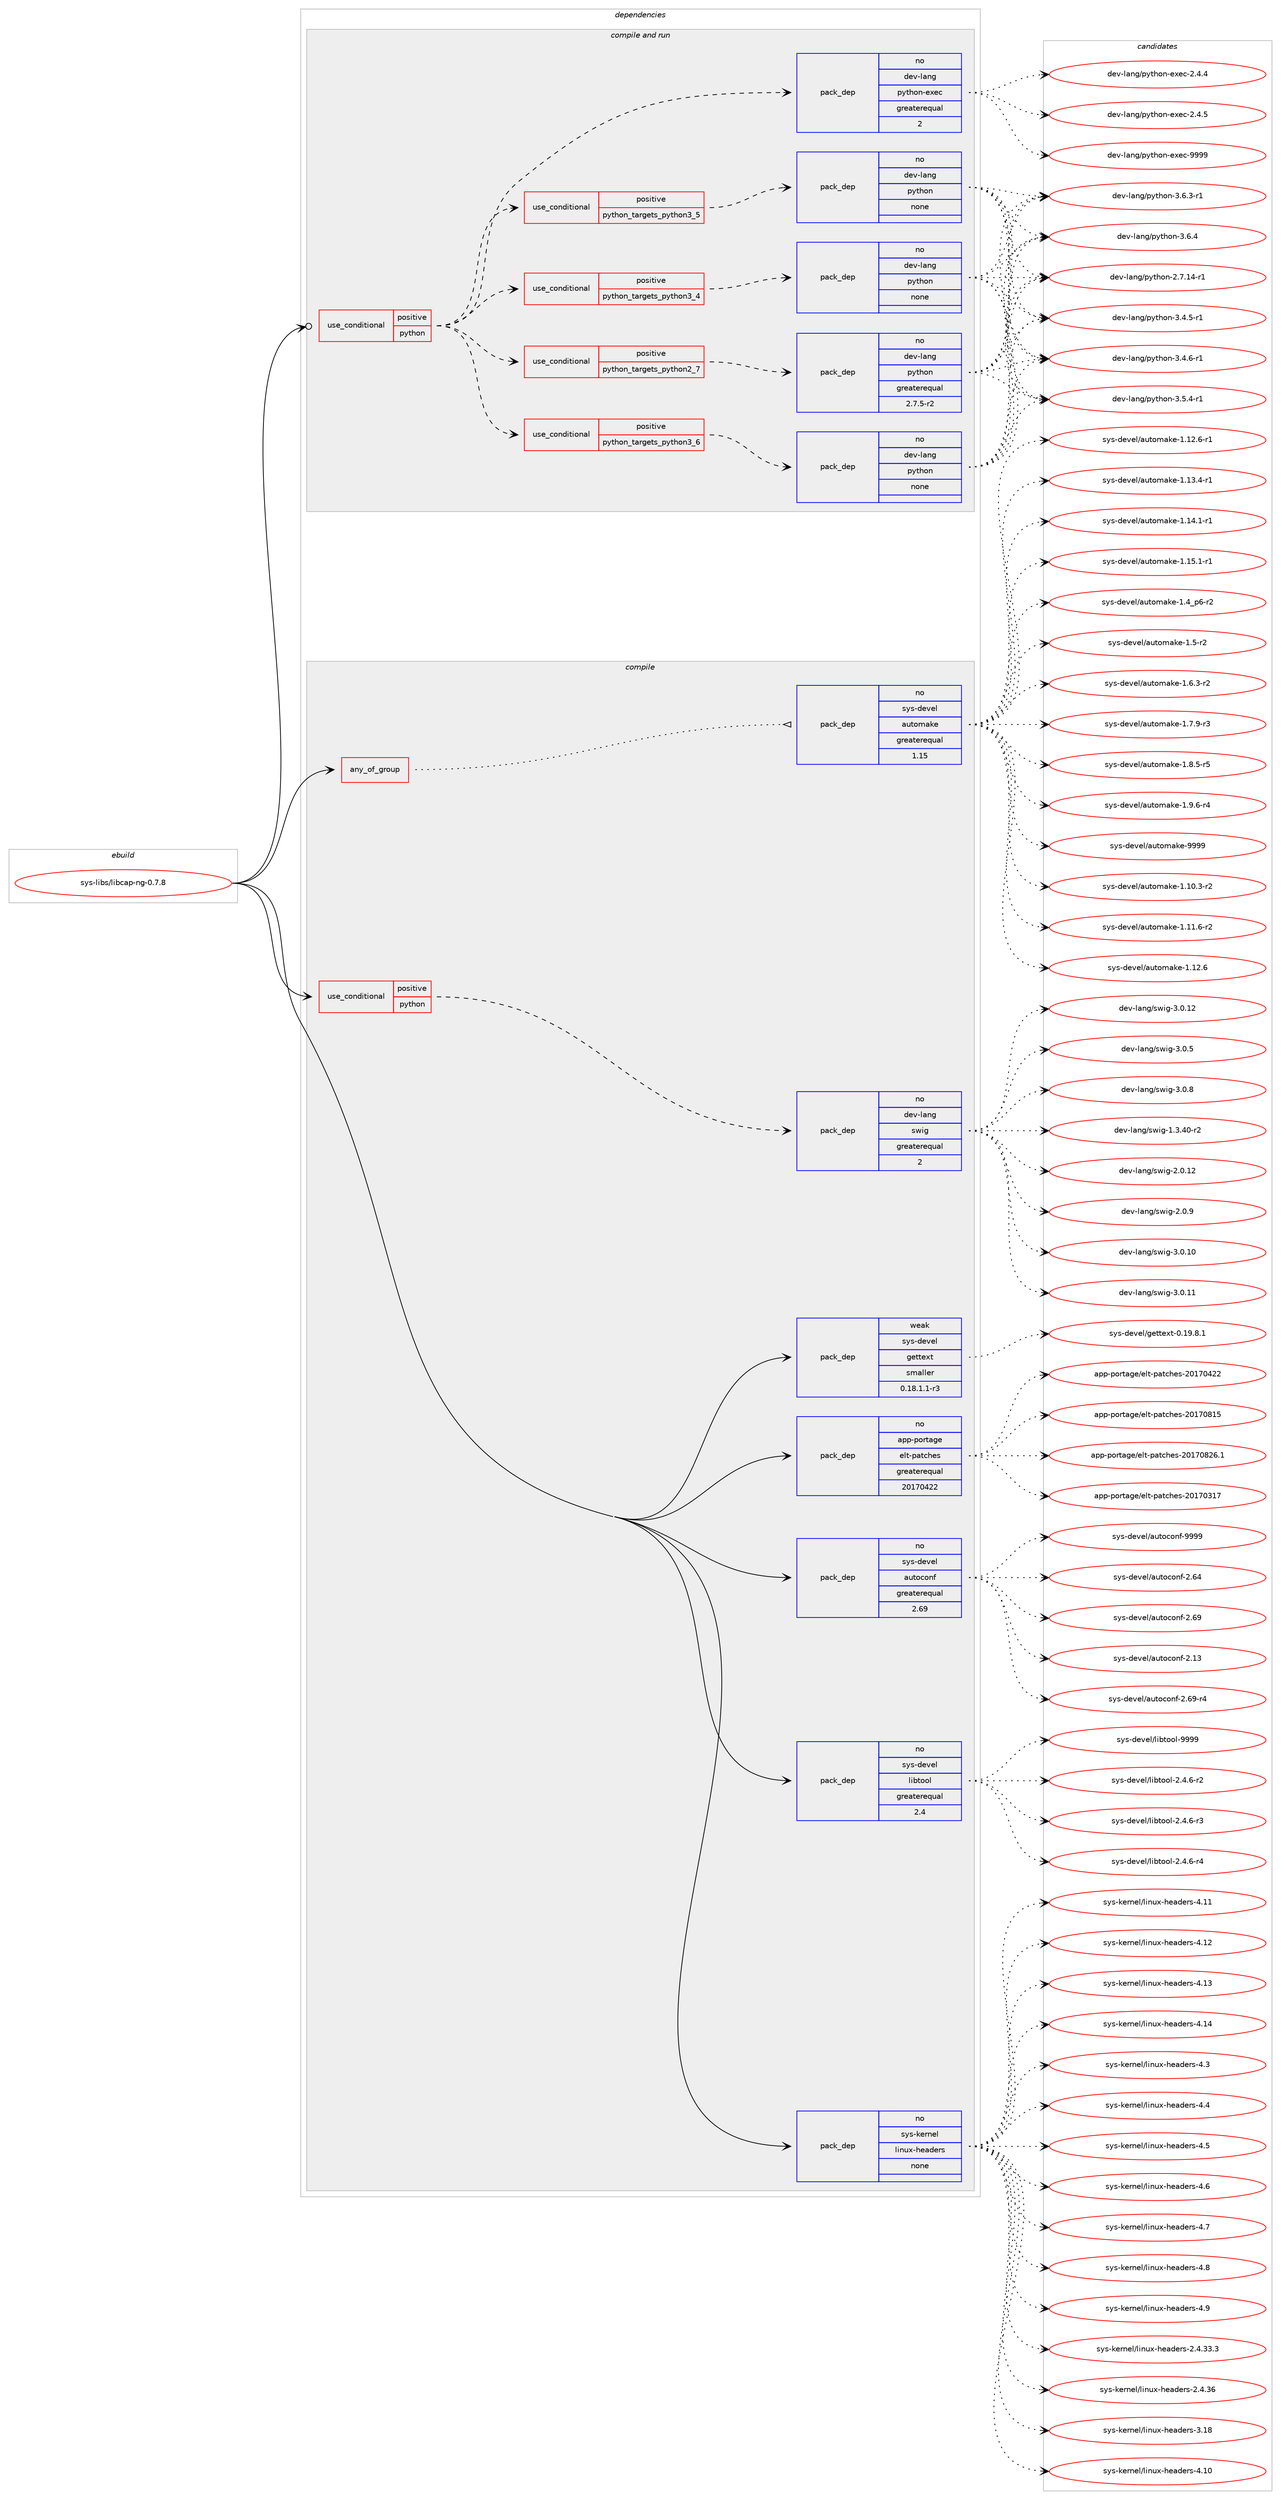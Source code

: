 digraph prolog {

# *************
# Graph options
# *************

newrank=true;
concentrate=true;
compound=true;
graph [rankdir=LR,fontname=Helvetica,fontsize=10,ranksep=1.5];#, ranksep=2.5, nodesep=0.2];
edge  [arrowhead=vee];
node  [fontname=Helvetica,fontsize=10];

# **********
# The ebuild
# **********

subgraph cluster_leftcol {
color=gray;
rank=same;
label=<<i>ebuild</i>>;
id [label="sys-libs/libcap-ng-0.7.8", color=red, width=4, href="../sys-libs/libcap-ng-0.7.8.svg"];
}

# ****************
# The dependencies
# ****************

subgraph cluster_midcol {
color=gray;
label=<<i>dependencies</i>>;
subgraph cluster_compile {
fillcolor="#eeeeee";
style=filled;
label=<<i>compile</i>>;
subgraph any30 {
dependency4830 [label=<<TABLE BORDER="0" CELLBORDER="1" CELLSPACING="0" CELLPADDING="4"><TR><TD CELLPADDING="10">any_of_group</TD></TR></TABLE>>, shape=none, color=red];subgraph pack4424 {
dependency4831 [label=<<TABLE BORDER="0" CELLBORDER="1" CELLSPACING="0" CELLPADDING="4" WIDTH="220"><TR><TD ROWSPAN="6" CELLPADDING="30">pack_dep</TD></TR><TR><TD WIDTH="110">no</TD></TR><TR><TD>sys-devel</TD></TR><TR><TD>automake</TD></TR><TR><TD>greaterequal</TD></TR><TR><TD>1.15</TD></TR></TABLE>>, shape=none, color=blue];
}
dependency4830:e -> dependency4831:w [weight=20,style="dotted",arrowhead="oinv"];
}
id:e -> dependency4830:w [weight=20,style="solid",arrowhead="vee"];
subgraph cond378 {
dependency4832 [label=<<TABLE BORDER="0" CELLBORDER="1" CELLSPACING="0" CELLPADDING="4"><TR><TD ROWSPAN="3" CELLPADDING="10">use_conditional</TD></TR><TR><TD>positive</TD></TR><TR><TD>python</TD></TR></TABLE>>, shape=none, color=red];
subgraph pack4425 {
dependency4833 [label=<<TABLE BORDER="0" CELLBORDER="1" CELLSPACING="0" CELLPADDING="4" WIDTH="220"><TR><TD ROWSPAN="6" CELLPADDING="30">pack_dep</TD></TR><TR><TD WIDTH="110">no</TD></TR><TR><TD>dev-lang</TD></TR><TR><TD>swig</TD></TR><TR><TD>greaterequal</TD></TR><TR><TD>2</TD></TR></TABLE>>, shape=none, color=blue];
}
dependency4832:e -> dependency4833:w [weight=20,style="dashed",arrowhead="vee"];
}
id:e -> dependency4832:w [weight=20,style="solid",arrowhead="vee"];
subgraph pack4426 {
dependency4834 [label=<<TABLE BORDER="0" CELLBORDER="1" CELLSPACING="0" CELLPADDING="4" WIDTH="220"><TR><TD ROWSPAN="6" CELLPADDING="30">pack_dep</TD></TR><TR><TD WIDTH="110">no</TD></TR><TR><TD>app-portage</TD></TR><TR><TD>elt-patches</TD></TR><TR><TD>greaterequal</TD></TR><TR><TD>20170422</TD></TR></TABLE>>, shape=none, color=blue];
}
id:e -> dependency4834:w [weight=20,style="solid",arrowhead="vee"];
subgraph pack4427 {
dependency4835 [label=<<TABLE BORDER="0" CELLBORDER="1" CELLSPACING="0" CELLPADDING="4" WIDTH="220"><TR><TD ROWSPAN="6" CELLPADDING="30">pack_dep</TD></TR><TR><TD WIDTH="110">no</TD></TR><TR><TD>sys-devel</TD></TR><TR><TD>autoconf</TD></TR><TR><TD>greaterequal</TD></TR><TR><TD>2.69</TD></TR></TABLE>>, shape=none, color=blue];
}
id:e -> dependency4835:w [weight=20,style="solid",arrowhead="vee"];
subgraph pack4428 {
dependency4836 [label=<<TABLE BORDER="0" CELLBORDER="1" CELLSPACING="0" CELLPADDING="4" WIDTH="220"><TR><TD ROWSPAN="6" CELLPADDING="30">pack_dep</TD></TR><TR><TD WIDTH="110">no</TD></TR><TR><TD>sys-devel</TD></TR><TR><TD>libtool</TD></TR><TR><TD>greaterequal</TD></TR><TR><TD>2.4</TD></TR></TABLE>>, shape=none, color=blue];
}
id:e -> dependency4836:w [weight=20,style="solid",arrowhead="vee"];
subgraph pack4429 {
dependency4837 [label=<<TABLE BORDER="0" CELLBORDER="1" CELLSPACING="0" CELLPADDING="4" WIDTH="220"><TR><TD ROWSPAN="6" CELLPADDING="30">pack_dep</TD></TR><TR><TD WIDTH="110">no</TD></TR><TR><TD>sys-kernel</TD></TR><TR><TD>linux-headers</TD></TR><TR><TD>none</TD></TR><TR><TD></TD></TR></TABLE>>, shape=none, color=blue];
}
id:e -> dependency4837:w [weight=20,style="solid",arrowhead="vee"];
subgraph pack4430 {
dependency4838 [label=<<TABLE BORDER="0" CELLBORDER="1" CELLSPACING="0" CELLPADDING="4" WIDTH="220"><TR><TD ROWSPAN="6" CELLPADDING="30">pack_dep</TD></TR><TR><TD WIDTH="110">weak</TD></TR><TR><TD>sys-devel</TD></TR><TR><TD>gettext</TD></TR><TR><TD>smaller</TD></TR><TR><TD>0.18.1.1-r3</TD></TR></TABLE>>, shape=none, color=blue];
}
id:e -> dependency4838:w [weight=20,style="solid",arrowhead="vee"];
}
subgraph cluster_compileandrun {
fillcolor="#eeeeee";
style=filled;
label=<<i>compile and run</i>>;
subgraph cond379 {
dependency4839 [label=<<TABLE BORDER="0" CELLBORDER="1" CELLSPACING="0" CELLPADDING="4"><TR><TD ROWSPAN="3" CELLPADDING="10">use_conditional</TD></TR><TR><TD>positive</TD></TR><TR><TD>python</TD></TR></TABLE>>, shape=none, color=red];
subgraph cond380 {
dependency4840 [label=<<TABLE BORDER="0" CELLBORDER="1" CELLSPACING="0" CELLPADDING="4"><TR><TD ROWSPAN="3" CELLPADDING="10">use_conditional</TD></TR><TR><TD>positive</TD></TR><TR><TD>python_targets_python2_7</TD></TR></TABLE>>, shape=none, color=red];
subgraph pack4431 {
dependency4841 [label=<<TABLE BORDER="0" CELLBORDER="1" CELLSPACING="0" CELLPADDING="4" WIDTH="220"><TR><TD ROWSPAN="6" CELLPADDING="30">pack_dep</TD></TR><TR><TD WIDTH="110">no</TD></TR><TR><TD>dev-lang</TD></TR><TR><TD>python</TD></TR><TR><TD>greaterequal</TD></TR><TR><TD>2.7.5-r2</TD></TR></TABLE>>, shape=none, color=blue];
}
dependency4840:e -> dependency4841:w [weight=20,style="dashed",arrowhead="vee"];
}
dependency4839:e -> dependency4840:w [weight=20,style="dashed",arrowhead="vee"];
subgraph cond381 {
dependency4842 [label=<<TABLE BORDER="0" CELLBORDER="1" CELLSPACING="0" CELLPADDING="4"><TR><TD ROWSPAN="3" CELLPADDING="10">use_conditional</TD></TR><TR><TD>positive</TD></TR><TR><TD>python_targets_python3_4</TD></TR></TABLE>>, shape=none, color=red];
subgraph pack4432 {
dependency4843 [label=<<TABLE BORDER="0" CELLBORDER="1" CELLSPACING="0" CELLPADDING="4" WIDTH="220"><TR><TD ROWSPAN="6" CELLPADDING="30">pack_dep</TD></TR><TR><TD WIDTH="110">no</TD></TR><TR><TD>dev-lang</TD></TR><TR><TD>python</TD></TR><TR><TD>none</TD></TR><TR><TD></TD></TR></TABLE>>, shape=none, color=blue];
}
dependency4842:e -> dependency4843:w [weight=20,style="dashed",arrowhead="vee"];
}
dependency4839:e -> dependency4842:w [weight=20,style="dashed",arrowhead="vee"];
subgraph cond382 {
dependency4844 [label=<<TABLE BORDER="0" CELLBORDER="1" CELLSPACING="0" CELLPADDING="4"><TR><TD ROWSPAN="3" CELLPADDING="10">use_conditional</TD></TR><TR><TD>positive</TD></TR><TR><TD>python_targets_python3_5</TD></TR></TABLE>>, shape=none, color=red];
subgraph pack4433 {
dependency4845 [label=<<TABLE BORDER="0" CELLBORDER="1" CELLSPACING="0" CELLPADDING="4" WIDTH="220"><TR><TD ROWSPAN="6" CELLPADDING="30">pack_dep</TD></TR><TR><TD WIDTH="110">no</TD></TR><TR><TD>dev-lang</TD></TR><TR><TD>python</TD></TR><TR><TD>none</TD></TR><TR><TD></TD></TR></TABLE>>, shape=none, color=blue];
}
dependency4844:e -> dependency4845:w [weight=20,style="dashed",arrowhead="vee"];
}
dependency4839:e -> dependency4844:w [weight=20,style="dashed",arrowhead="vee"];
subgraph cond383 {
dependency4846 [label=<<TABLE BORDER="0" CELLBORDER="1" CELLSPACING="0" CELLPADDING="4"><TR><TD ROWSPAN="3" CELLPADDING="10">use_conditional</TD></TR><TR><TD>positive</TD></TR><TR><TD>python_targets_python3_6</TD></TR></TABLE>>, shape=none, color=red];
subgraph pack4434 {
dependency4847 [label=<<TABLE BORDER="0" CELLBORDER="1" CELLSPACING="0" CELLPADDING="4" WIDTH="220"><TR><TD ROWSPAN="6" CELLPADDING="30">pack_dep</TD></TR><TR><TD WIDTH="110">no</TD></TR><TR><TD>dev-lang</TD></TR><TR><TD>python</TD></TR><TR><TD>none</TD></TR><TR><TD></TD></TR></TABLE>>, shape=none, color=blue];
}
dependency4846:e -> dependency4847:w [weight=20,style="dashed",arrowhead="vee"];
}
dependency4839:e -> dependency4846:w [weight=20,style="dashed",arrowhead="vee"];
subgraph pack4435 {
dependency4848 [label=<<TABLE BORDER="0" CELLBORDER="1" CELLSPACING="0" CELLPADDING="4" WIDTH="220"><TR><TD ROWSPAN="6" CELLPADDING="30">pack_dep</TD></TR><TR><TD WIDTH="110">no</TD></TR><TR><TD>dev-lang</TD></TR><TR><TD>python-exec</TD></TR><TR><TD>greaterequal</TD></TR><TR><TD>2</TD></TR></TABLE>>, shape=none, color=blue];
}
dependency4839:e -> dependency4848:w [weight=20,style="dashed",arrowhead="vee"];
}
id:e -> dependency4839:w [weight=20,style="solid",arrowhead="odotvee"];
}
subgraph cluster_run {
fillcolor="#eeeeee";
style=filled;
label=<<i>run</i>>;
}
}

# **************
# The candidates
# **************

subgraph cluster_choices {
rank=same;
color=gray;
label=<<i>candidates</i>>;

subgraph choice4424 {
color=black;
nodesep=1;
choice11512111545100101118101108479711711611110997107101454946494846514511450 [label="sys-devel/automake-1.10.3-r2", color=red, width=4,href="../sys-devel/automake-1.10.3-r2.svg"];
choice11512111545100101118101108479711711611110997107101454946494946544511450 [label="sys-devel/automake-1.11.6-r2", color=red, width=4,href="../sys-devel/automake-1.11.6-r2.svg"];
choice1151211154510010111810110847971171161111099710710145494649504654 [label="sys-devel/automake-1.12.6", color=red, width=4,href="../sys-devel/automake-1.12.6.svg"];
choice11512111545100101118101108479711711611110997107101454946495046544511449 [label="sys-devel/automake-1.12.6-r1", color=red, width=4,href="../sys-devel/automake-1.12.6-r1.svg"];
choice11512111545100101118101108479711711611110997107101454946495146524511449 [label="sys-devel/automake-1.13.4-r1", color=red, width=4,href="../sys-devel/automake-1.13.4-r1.svg"];
choice11512111545100101118101108479711711611110997107101454946495246494511449 [label="sys-devel/automake-1.14.1-r1", color=red, width=4,href="../sys-devel/automake-1.14.1-r1.svg"];
choice11512111545100101118101108479711711611110997107101454946495346494511449 [label="sys-devel/automake-1.15.1-r1", color=red, width=4,href="../sys-devel/automake-1.15.1-r1.svg"];
choice115121115451001011181011084797117116111109971071014549465295112544511450 [label="sys-devel/automake-1.4_p6-r2", color=red, width=4,href="../sys-devel/automake-1.4_p6-r2.svg"];
choice11512111545100101118101108479711711611110997107101454946534511450 [label="sys-devel/automake-1.5-r2", color=red, width=4,href="../sys-devel/automake-1.5-r2.svg"];
choice115121115451001011181011084797117116111109971071014549465446514511450 [label="sys-devel/automake-1.6.3-r2", color=red, width=4,href="../sys-devel/automake-1.6.3-r2.svg"];
choice115121115451001011181011084797117116111109971071014549465546574511451 [label="sys-devel/automake-1.7.9-r3", color=red, width=4,href="../sys-devel/automake-1.7.9-r3.svg"];
choice115121115451001011181011084797117116111109971071014549465646534511453 [label="sys-devel/automake-1.8.5-r5", color=red, width=4,href="../sys-devel/automake-1.8.5-r5.svg"];
choice115121115451001011181011084797117116111109971071014549465746544511452 [label="sys-devel/automake-1.9.6-r4", color=red, width=4,href="../sys-devel/automake-1.9.6-r4.svg"];
choice115121115451001011181011084797117116111109971071014557575757 [label="sys-devel/automake-9999", color=red, width=4,href="../sys-devel/automake-9999.svg"];
dependency4831:e -> choice11512111545100101118101108479711711611110997107101454946494846514511450:w [style=dotted,weight="100"];
dependency4831:e -> choice11512111545100101118101108479711711611110997107101454946494946544511450:w [style=dotted,weight="100"];
dependency4831:e -> choice1151211154510010111810110847971171161111099710710145494649504654:w [style=dotted,weight="100"];
dependency4831:e -> choice11512111545100101118101108479711711611110997107101454946495046544511449:w [style=dotted,weight="100"];
dependency4831:e -> choice11512111545100101118101108479711711611110997107101454946495146524511449:w [style=dotted,weight="100"];
dependency4831:e -> choice11512111545100101118101108479711711611110997107101454946495246494511449:w [style=dotted,weight="100"];
dependency4831:e -> choice11512111545100101118101108479711711611110997107101454946495346494511449:w [style=dotted,weight="100"];
dependency4831:e -> choice115121115451001011181011084797117116111109971071014549465295112544511450:w [style=dotted,weight="100"];
dependency4831:e -> choice11512111545100101118101108479711711611110997107101454946534511450:w [style=dotted,weight="100"];
dependency4831:e -> choice115121115451001011181011084797117116111109971071014549465446514511450:w [style=dotted,weight="100"];
dependency4831:e -> choice115121115451001011181011084797117116111109971071014549465546574511451:w [style=dotted,weight="100"];
dependency4831:e -> choice115121115451001011181011084797117116111109971071014549465646534511453:w [style=dotted,weight="100"];
dependency4831:e -> choice115121115451001011181011084797117116111109971071014549465746544511452:w [style=dotted,weight="100"];
dependency4831:e -> choice115121115451001011181011084797117116111109971071014557575757:w [style=dotted,weight="100"];
}
subgraph choice4425 {
color=black;
nodesep=1;
choice100101118451089711010347115119105103454946514652484511450 [label="dev-lang/swig-1.3.40-r2", color=red, width=4,href="../dev-lang/swig-1.3.40-r2.svg"];
choice10010111845108971101034711511910510345504648464950 [label="dev-lang/swig-2.0.12", color=red, width=4,href="../dev-lang/swig-2.0.12.svg"];
choice100101118451089711010347115119105103455046484657 [label="dev-lang/swig-2.0.9", color=red, width=4,href="../dev-lang/swig-2.0.9.svg"];
choice10010111845108971101034711511910510345514648464948 [label="dev-lang/swig-3.0.10", color=red, width=4,href="../dev-lang/swig-3.0.10.svg"];
choice10010111845108971101034711511910510345514648464949 [label="dev-lang/swig-3.0.11", color=red, width=4,href="../dev-lang/swig-3.0.11.svg"];
choice10010111845108971101034711511910510345514648464950 [label="dev-lang/swig-3.0.12", color=red, width=4,href="../dev-lang/swig-3.0.12.svg"];
choice100101118451089711010347115119105103455146484653 [label="dev-lang/swig-3.0.5", color=red, width=4,href="../dev-lang/swig-3.0.5.svg"];
choice100101118451089711010347115119105103455146484656 [label="dev-lang/swig-3.0.8", color=red, width=4,href="../dev-lang/swig-3.0.8.svg"];
dependency4833:e -> choice100101118451089711010347115119105103454946514652484511450:w [style=dotted,weight="100"];
dependency4833:e -> choice10010111845108971101034711511910510345504648464950:w [style=dotted,weight="100"];
dependency4833:e -> choice100101118451089711010347115119105103455046484657:w [style=dotted,weight="100"];
dependency4833:e -> choice10010111845108971101034711511910510345514648464948:w [style=dotted,weight="100"];
dependency4833:e -> choice10010111845108971101034711511910510345514648464949:w [style=dotted,weight="100"];
dependency4833:e -> choice10010111845108971101034711511910510345514648464950:w [style=dotted,weight="100"];
dependency4833:e -> choice100101118451089711010347115119105103455146484653:w [style=dotted,weight="100"];
dependency4833:e -> choice100101118451089711010347115119105103455146484656:w [style=dotted,weight="100"];
}
subgraph choice4426 {
color=black;
nodesep=1;
choice97112112451121111141169710310147101108116451129711699104101115455048495548514955 [label="app-portage/elt-patches-20170317", color=red, width=4,href="../app-portage/elt-patches-20170317.svg"];
choice97112112451121111141169710310147101108116451129711699104101115455048495548525050 [label="app-portage/elt-patches-20170422", color=red, width=4,href="../app-portage/elt-patches-20170422.svg"];
choice97112112451121111141169710310147101108116451129711699104101115455048495548564953 [label="app-portage/elt-patches-20170815", color=red, width=4,href="../app-portage/elt-patches-20170815.svg"];
choice971121124511211111411697103101471011081164511297116991041011154550484955485650544649 [label="app-portage/elt-patches-20170826.1", color=red, width=4,href="../app-portage/elt-patches-20170826.1.svg"];
dependency4834:e -> choice97112112451121111141169710310147101108116451129711699104101115455048495548514955:w [style=dotted,weight="100"];
dependency4834:e -> choice97112112451121111141169710310147101108116451129711699104101115455048495548525050:w [style=dotted,weight="100"];
dependency4834:e -> choice97112112451121111141169710310147101108116451129711699104101115455048495548564953:w [style=dotted,weight="100"];
dependency4834:e -> choice971121124511211111411697103101471011081164511297116991041011154550484955485650544649:w [style=dotted,weight="100"];
}
subgraph choice4427 {
color=black;
nodesep=1;
choice115121115451001011181011084797117116111991111101024550465452 [label="sys-devel/autoconf-2.64", color=red, width=4,href="../sys-devel/autoconf-2.64.svg"];
choice115121115451001011181011084797117116111991111101024550465457 [label="sys-devel/autoconf-2.69", color=red, width=4,href="../sys-devel/autoconf-2.69.svg"];
choice115121115451001011181011084797117116111991111101024550464951 [label="sys-devel/autoconf-2.13", color=red, width=4,href="../sys-devel/autoconf-2.13.svg"];
choice1151211154510010111810110847971171161119911111010245504654574511452 [label="sys-devel/autoconf-2.69-r4", color=red, width=4,href="../sys-devel/autoconf-2.69-r4.svg"];
choice115121115451001011181011084797117116111991111101024557575757 [label="sys-devel/autoconf-9999", color=red, width=4,href="../sys-devel/autoconf-9999.svg"];
dependency4835:e -> choice115121115451001011181011084797117116111991111101024550465452:w [style=dotted,weight="100"];
dependency4835:e -> choice115121115451001011181011084797117116111991111101024550465457:w [style=dotted,weight="100"];
dependency4835:e -> choice115121115451001011181011084797117116111991111101024550464951:w [style=dotted,weight="100"];
dependency4835:e -> choice1151211154510010111810110847971171161119911111010245504654574511452:w [style=dotted,weight="100"];
dependency4835:e -> choice115121115451001011181011084797117116111991111101024557575757:w [style=dotted,weight="100"];
}
subgraph choice4428 {
color=black;
nodesep=1;
choice1151211154510010111810110847108105981161111111084550465246544511450 [label="sys-devel/libtool-2.4.6-r2", color=red, width=4,href="../sys-devel/libtool-2.4.6-r2.svg"];
choice1151211154510010111810110847108105981161111111084550465246544511451 [label="sys-devel/libtool-2.4.6-r3", color=red, width=4,href="../sys-devel/libtool-2.4.6-r3.svg"];
choice1151211154510010111810110847108105981161111111084550465246544511452 [label="sys-devel/libtool-2.4.6-r4", color=red, width=4,href="../sys-devel/libtool-2.4.6-r4.svg"];
choice1151211154510010111810110847108105981161111111084557575757 [label="sys-devel/libtool-9999", color=red, width=4,href="../sys-devel/libtool-9999.svg"];
dependency4836:e -> choice1151211154510010111810110847108105981161111111084550465246544511450:w [style=dotted,weight="100"];
dependency4836:e -> choice1151211154510010111810110847108105981161111111084550465246544511451:w [style=dotted,weight="100"];
dependency4836:e -> choice1151211154510010111810110847108105981161111111084550465246544511452:w [style=dotted,weight="100"];
dependency4836:e -> choice1151211154510010111810110847108105981161111111084557575757:w [style=dotted,weight="100"];
}
subgraph choice4429 {
color=black;
nodesep=1;
choice11512111545107101114110101108471081051101171204510410197100101114115455046524651514651 [label="sys-kernel/linux-headers-2.4.33.3", color=red, width=4,href="../sys-kernel/linux-headers-2.4.33.3.svg"];
choice1151211154510710111411010110847108105110117120451041019710010111411545504652465154 [label="sys-kernel/linux-headers-2.4.36", color=red, width=4,href="../sys-kernel/linux-headers-2.4.36.svg"];
choice115121115451071011141101011084710810511011712045104101971001011141154551464956 [label="sys-kernel/linux-headers-3.18", color=red, width=4,href="../sys-kernel/linux-headers-3.18.svg"];
choice115121115451071011141101011084710810511011712045104101971001011141154552464948 [label="sys-kernel/linux-headers-4.10", color=red, width=4,href="../sys-kernel/linux-headers-4.10.svg"];
choice115121115451071011141101011084710810511011712045104101971001011141154552464949 [label="sys-kernel/linux-headers-4.11", color=red, width=4,href="../sys-kernel/linux-headers-4.11.svg"];
choice115121115451071011141101011084710810511011712045104101971001011141154552464950 [label="sys-kernel/linux-headers-4.12", color=red, width=4,href="../sys-kernel/linux-headers-4.12.svg"];
choice115121115451071011141101011084710810511011712045104101971001011141154552464951 [label="sys-kernel/linux-headers-4.13", color=red, width=4,href="../sys-kernel/linux-headers-4.13.svg"];
choice115121115451071011141101011084710810511011712045104101971001011141154552464952 [label="sys-kernel/linux-headers-4.14", color=red, width=4,href="../sys-kernel/linux-headers-4.14.svg"];
choice1151211154510710111411010110847108105110117120451041019710010111411545524651 [label="sys-kernel/linux-headers-4.3", color=red, width=4,href="../sys-kernel/linux-headers-4.3.svg"];
choice1151211154510710111411010110847108105110117120451041019710010111411545524652 [label="sys-kernel/linux-headers-4.4", color=red, width=4,href="../sys-kernel/linux-headers-4.4.svg"];
choice1151211154510710111411010110847108105110117120451041019710010111411545524653 [label="sys-kernel/linux-headers-4.5", color=red, width=4,href="../sys-kernel/linux-headers-4.5.svg"];
choice1151211154510710111411010110847108105110117120451041019710010111411545524654 [label="sys-kernel/linux-headers-4.6", color=red, width=4,href="../sys-kernel/linux-headers-4.6.svg"];
choice1151211154510710111411010110847108105110117120451041019710010111411545524655 [label="sys-kernel/linux-headers-4.7", color=red, width=4,href="../sys-kernel/linux-headers-4.7.svg"];
choice1151211154510710111411010110847108105110117120451041019710010111411545524656 [label="sys-kernel/linux-headers-4.8", color=red, width=4,href="../sys-kernel/linux-headers-4.8.svg"];
choice1151211154510710111411010110847108105110117120451041019710010111411545524657 [label="sys-kernel/linux-headers-4.9", color=red, width=4,href="../sys-kernel/linux-headers-4.9.svg"];
dependency4837:e -> choice11512111545107101114110101108471081051101171204510410197100101114115455046524651514651:w [style=dotted,weight="100"];
dependency4837:e -> choice1151211154510710111411010110847108105110117120451041019710010111411545504652465154:w [style=dotted,weight="100"];
dependency4837:e -> choice115121115451071011141101011084710810511011712045104101971001011141154551464956:w [style=dotted,weight="100"];
dependency4837:e -> choice115121115451071011141101011084710810511011712045104101971001011141154552464948:w [style=dotted,weight="100"];
dependency4837:e -> choice115121115451071011141101011084710810511011712045104101971001011141154552464949:w [style=dotted,weight="100"];
dependency4837:e -> choice115121115451071011141101011084710810511011712045104101971001011141154552464950:w [style=dotted,weight="100"];
dependency4837:e -> choice115121115451071011141101011084710810511011712045104101971001011141154552464951:w [style=dotted,weight="100"];
dependency4837:e -> choice115121115451071011141101011084710810511011712045104101971001011141154552464952:w [style=dotted,weight="100"];
dependency4837:e -> choice1151211154510710111411010110847108105110117120451041019710010111411545524651:w [style=dotted,weight="100"];
dependency4837:e -> choice1151211154510710111411010110847108105110117120451041019710010111411545524652:w [style=dotted,weight="100"];
dependency4837:e -> choice1151211154510710111411010110847108105110117120451041019710010111411545524653:w [style=dotted,weight="100"];
dependency4837:e -> choice1151211154510710111411010110847108105110117120451041019710010111411545524654:w [style=dotted,weight="100"];
dependency4837:e -> choice1151211154510710111411010110847108105110117120451041019710010111411545524655:w [style=dotted,weight="100"];
dependency4837:e -> choice1151211154510710111411010110847108105110117120451041019710010111411545524656:w [style=dotted,weight="100"];
dependency4837:e -> choice1151211154510710111411010110847108105110117120451041019710010111411545524657:w [style=dotted,weight="100"];
}
subgraph choice4430 {
color=black;
nodesep=1;
choice1151211154510010111810110847103101116116101120116454846495746564649 [label="sys-devel/gettext-0.19.8.1", color=red, width=4,href="../sys-devel/gettext-0.19.8.1.svg"];
dependency4838:e -> choice1151211154510010111810110847103101116116101120116454846495746564649:w [style=dotted,weight="100"];
}
subgraph choice4431 {
color=black;
nodesep=1;
choice100101118451089711010347112121116104111110455046554649524511449 [label="dev-lang/python-2.7.14-r1", color=red, width=4,href="../dev-lang/python-2.7.14-r1.svg"];
choice1001011184510897110103471121211161041111104551465246534511449 [label="dev-lang/python-3.4.5-r1", color=red, width=4,href="../dev-lang/python-3.4.5-r1.svg"];
choice1001011184510897110103471121211161041111104551465246544511449 [label="dev-lang/python-3.4.6-r1", color=red, width=4,href="../dev-lang/python-3.4.6-r1.svg"];
choice1001011184510897110103471121211161041111104551465346524511449 [label="dev-lang/python-3.5.4-r1", color=red, width=4,href="../dev-lang/python-3.5.4-r1.svg"];
choice1001011184510897110103471121211161041111104551465446514511449 [label="dev-lang/python-3.6.3-r1", color=red, width=4,href="../dev-lang/python-3.6.3-r1.svg"];
choice100101118451089711010347112121116104111110455146544652 [label="dev-lang/python-3.6.4", color=red, width=4,href="../dev-lang/python-3.6.4.svg"];
dependency4841:e -> choice100101118451089711010347112121116104111110455046554649524511449:w [style=dotted,weight="100"];
dependency4841:e -> choice1001011184510897110103471121211161041111104551465246534511449:w [style=dotted,weight="100"];
dependency4841:e -> choice1001011184510897110103471121211161041111104551465246544511449:w [style=dotted,weight="100"];
dependency4841:e -> choice1001011184510897110103471121211161041111104551465346524511449:w [style=dotted,weight="100"];
dependency4841:e -> choice1001011184510897110103471121211161041111104551465446514511449:w [style=dotted,weight="100"];
dependency4841:e -> choice100101118451089711010347112121116104111110455146544652:w [style=dotted,weight="100"];
}
subgraph choice4432 {
color=black;
nodesep=1;
choice100101118451089711010347112121116104111110455046554649524511449 [label="dev-lang/python-2.7.14-r1", color=red, width=4,href="../dev-lang/python-2.7.14-r1.svg"];
choice1001011184510897110103471121211161041111104551465246534511449 [label="dev-lang/python-3.4.5-r1", color=red, width=4,href="../dev-lang/python-3.4.5-r1.svg"];
choice1001011184510897110103471121211161041111104551465246544511449 [label="dev-lang/python-3.4.6-r1", color=red, width=4,href="../dev-lang/python-3.4.6-r1.svg"];
choice1001011184510897110103471121211161041111104551465346524511449 [label="dev-lang/python-3.5.4-r1", color=red, width=4,href="../dev-lang/python-3.5.4-r1.svg"];
choice1001011184510897110103471121211161041111104551465446514511449 [label="dev-lang/python-3.6.3-r1", color=red, width=4,href="../dev-lang/python-3.6.3-r1.svg"];
choice100101118451089711010347112121116104111110455146544652 [label="dev-lang/python-3.6.4", color=red, width=4,href="../dev-lang/python-3.6.4.svg"];
dependency4843:e -> choice100101118451089711010347112121116104111110455046554649524511449:w [style=dotted,weight="100"];
dependency4843:e -> choice1001011184510897110103471121211161041111104551465246534511449:w [style=dotted,weight="100"];
dependency4843:e -> choice1001011184510897110103471121211161041111104551465246544511449:w [style=dotted,weight="100"];
dependency4843:e -> choice1001011184510897110103471121211161041111104551465346524511449:w [style=dotted,weight="100"];
dependency4843:e -> choice1001011184510897110103471121211161041111104551465446514511449:w [style=dotted,weight="100"];
dependency4843:e -> choice100101118451089711010347112121116104111110455146544652:w [style=dotted,weight="100"];
}
subgraph choice4433 {
color=black;
nodesep=1;
choice100101118451089711010347112121116104111110455046554649524511449 [label="dev-lang/python-2.7.14-r1", color=red, width=4,href="../dev-lang/python-2.7.14-r1.svg"];
choice1001011184510897110103471121211161041111104551465246534511449 [label="dev-lang/python-3.4.5-r1", color=red, width=4,href="../dev-lang/python-3.4.5-r1.svg"];
choice1001011184510897110103471121211161041111104551465246544511449 [label="dev-lang/python-3.4.6-r1", color=red, width=4,href="../dev-lang/python-3.4.6-r1.svg"];
choice1001011184510897110103471121211161041111104551465346524511449 [label="dev-lang/python-3.5.4-r1", color=red, width=4,href="../dev-lang/python-3.5.4-r1.svg"];
choice1001011184510897110103471121211161041111104551465446514511449 [label="dev-lang/python-3.6.3-r1", color=red, width=4,href="../dev-lang/python-3.6.3-r1.svg"];
choice100101118451089711010347112121116104111110455146544652 [label="dev-lang/python-3.6.4", color=red, width=4,href="../dev-lang/python-3.6.4.svg"];
dependency4845:e -> choice100101118451089711010347112121116104111110455046554649524511449:w [style=dotted,weight="100"];
dependency4845:e -> choice1001011184510897110103471121211161041111104551465246534511449:w [style=dotted,weight="100"];
dependency4845:e -> choice1001011184510897110103471121211161041111104551465246544511449:w [style=dotted,weight="100"];
dependency4845:e -> choice1001011184510897110103471121211161041111104551465346524511449:w [style=dotted,weight="100"];
dependency4845:e -> choice1001011184510897110103471121211161041111104551465446514511449:w [style=dotted,weight="100"];
dependency4845:e -> choice100101118451089711010347112121116104111110455146544652:w [style=dotted,weight="100"];
}
subgraph choice4434 {
color=black;
nodesep=1;
choice100101118451089711010347112121116104111110455046554649524511449 [label="dev-lang/python-2.7.14-r1", color=red, width=4,href="../dev-lang/python-2.7.14-r1.svg"];
choice1001011184510897110103471121211161041111104551465246534511449 [label="dev-lang/python-3.4.5-r1", color=red, width=4,href="../dev-lang/python-3.4.5-r1.svg"];
choice1001011184510897110103471121211161041111104551465246544511449 [label="dev-lang/python-3.4.6-r1", color=red, width=4,href="../dev-lang/python-3.4.6-r1.svg"];
choice1001011184510897110103471121211161041111104551465346524511449 [label="dev-lang/python-3.5.4-r1", color=red, width=4,href="../dev-lang/python-3.5.4-r1.svg"];
choice1001011184510897110103471121211161041111104551465446514511449 [label="dev-lang/python-3.6.3-r1", color=red, width=4,href="../dev-lang/python-3.6.3-r1.svg"];
choice100101118451089711010347112121116104111110455146544652 [label="dev-lang/python-3.6.4", color=red, width=4,href="../dev-lang/python-3.6.4.svg"];
dependency4847:e -> choice100101118451089711010347112121116104111110455046554649524511449:w [style=dotted,weight="100"];
dependency4847:e -> choice1001011184510897110103471121211161041111104551465246534511449:w [style=dotted,weight="100"];
dependency4847:e -> choice1001011184510897110103471121211161041111104551465246544511449:w [style=dotted,weight="100"];
dependency4847:e -> choice1001011184510897110103471121211161041111104551465346524511449:w [style=dotted,weight="100"];
dependency4847:e -> choice1001011184510897110103471121211161041111104551465446514511449:w [style=dotted,weight="100"];
dependency4847:e -> choice100101118451089711010347112121116104111110455146544652:w [style=dotted,weight="100"];
}
subgraph choice4435 {
color=black;
nodesep=1;
choice1001011184510897110103471121211161041111104510112010199455046524652 [label="dev-lang/python-exec-2.4.4", color=red, width=4,href="../dev-lang/python-exec-2.4.4.svg"];
choice1001011184510897110103471121211161041111104510112010199455046524653 [label="dev-lang/python-exec-2.4.5", color=red, width=4,href="../dev-lang/python-exec-2.4.5.svg"];
choice10010111845108971101034711212111610411111045101120101994557575757 [label="dev-lang/python-exec-9999", color=red, width=4,href="../dev-lang/python-exec-9999.svg"];
dependency4848:e -> choice1001011184510897110103471121211161041111104510112010199455046524652:w [style=dotted,weight="100"];
dependency4848:e -> choice1001011184510897110103471121211161041111104510112010199455046524653:w [style=dotted,weight="100"];
dependency4848:e -> choice10010111845108971101034711212111610411111045101120101994557575757:w [style=dotted,weight="100"];
}
}

}
